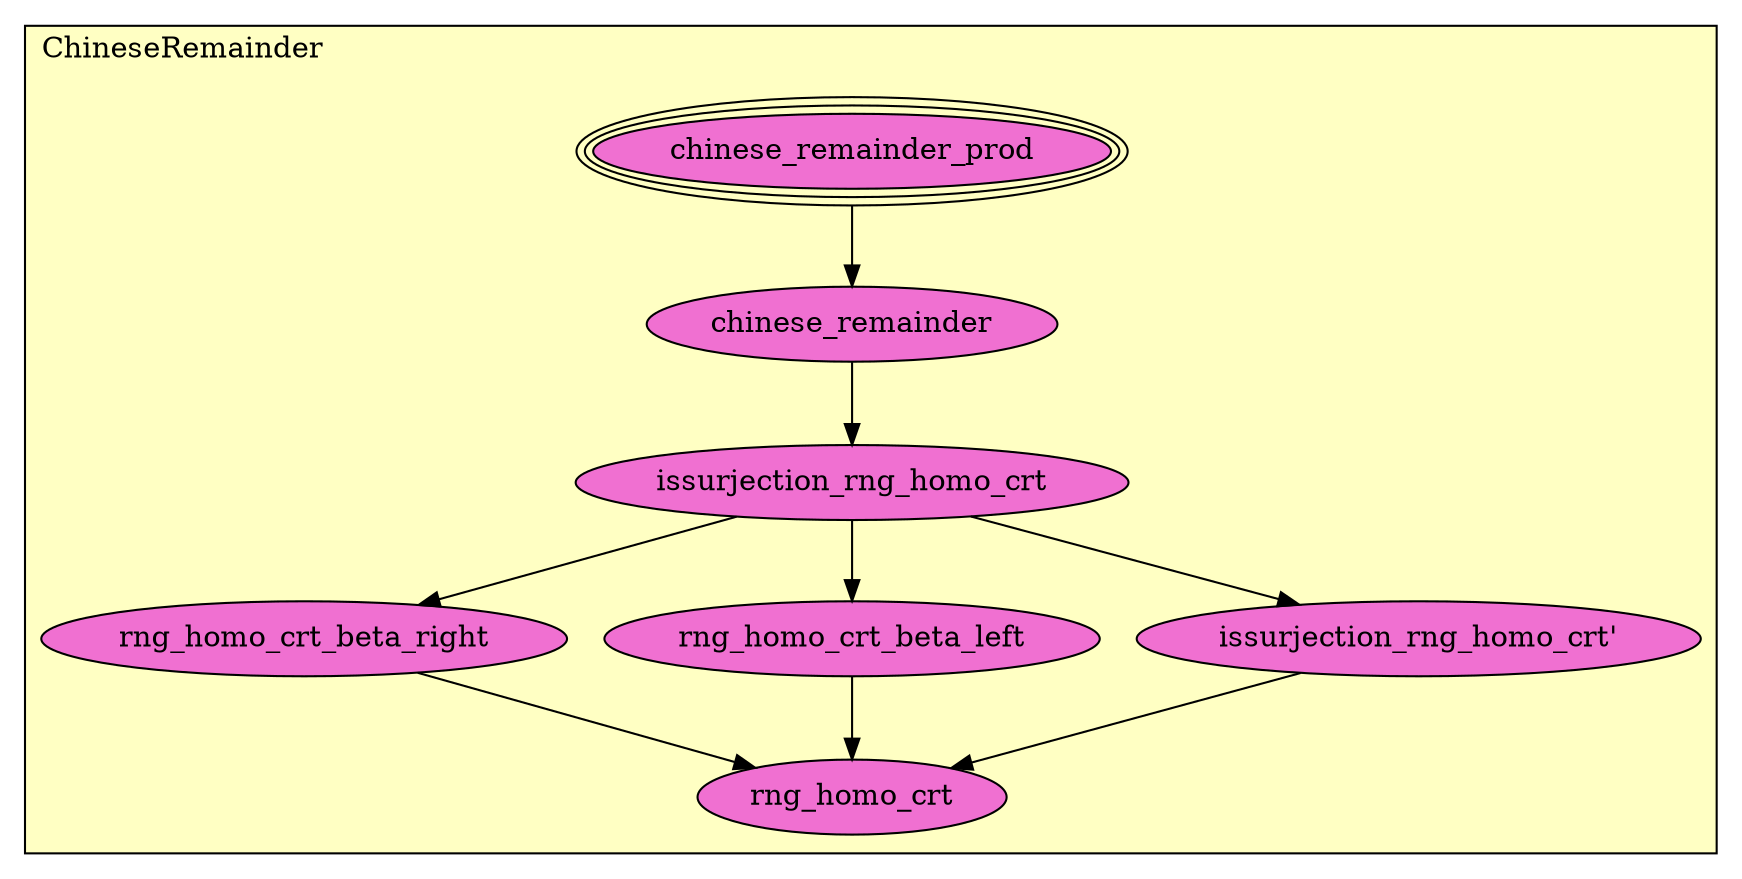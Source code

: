 digraph HoTT_Algebra_Rings_ChineseRemainder {
  graph [ratio=0.5]
  node [style=filled]
ChineseRemainder_chinese_remainder_prod [label="chinese_remainder_prod", URL=<ChineseRemainder.html#chinese_remainder_prod>, peripheries=3, fillcolor="#F070D1"] ;
ChineseRemainder_chinese_remainder [label="chinese_remainder", URL=<ChineseRemainder.html#chinese_remainder>, fillcolor="#F070D1"] ;
ChineseRemainder_issurjection_rng_homo_crt [label="issurjection_rng_homo_crt", URL=<ChineseRemainder.html#issurjection_rng_homo_crt>, fillcolor="#F070D1"] ;
ChineseRemainder_rng_homo_crt_beta_right [label="rng_homo_crt_beta_right", URL=<ChineseRemainder.html#rng_homo_crt_beta_right>, fillcolor="#F070D1"] ;
ChineseRemainder_rng_homo_crt_beta_left [label="rng_homo_crt_beta_left", URL=<ChineseRemainder.html#rng_homo_crt_beta_left>, fillcolor="#F070D1"] ;
ChineseRemainder_issurjection_rng_homo_crt_ [label="issurjection_rng_homo_crt'", URL=<ChineseRemainder.html#issurjection_rng_homo_crt'>, fillcolor="#F070D1"] ;
ChineseRemainder_rng_homo_crt [label="rng_homo_crt", URL=<ChineseRemainder.html#rng_homo_crt>, fillcolor="#F070D1"] ;
  ChineseRemainder_chinese_remainder_prod -> ChineseRemainder_chinese_remainder [] ;
  ChineseRemainder_chinese_remainder -> ChineseRemainder_issurjection_rng_homo_crt [] ;
  ChineseRemainder_issurjection_rng_homo_crt -> ChineseRemainder_rng_homo_crt_beta_right [] ;
  ChineseRemainder_issurjection_rng_homo_crt -> ChineseRemainder_rng_homo_crt_beta_left [] ;
  ChineseRemainder_issurjection_rng_homo_crt -> ChineseRemainder_issurjection_rng_homo_crt_ [] ;
  ChineseRemainder_rng_homo_crt_beta_right -> ChineseRemainder_rng_homo_crt [] ;
  ChineseRemainder_rng_homo_crt_beta_left -> ChineseRemainder_rng_homo_crt [] ;
  ChineseRemainder_issurjection_rng_homo_crt_ -> ChineseRemainder_rng_homo_crt [] ;
subgraph cluster_ChineseRemainder { label="ChineseRemainder"; fillcolor="#FFFFC3"; labeljust=l; style=filled 
ChineseRemainder_rng_homo_crt; ChineseRemainder_issurjection_rng_homo_crt_; ChineseRemainder_rng_homo_crt_beta_left; ChineseRemainder_rng_homo_crt_beta_right; ChineseRemainder_issurjection_rng_homo_crt; ChineseRemainder_chinese_remainder; ChineseRemainder_chinese_remainder_prod; };
} /* END */
